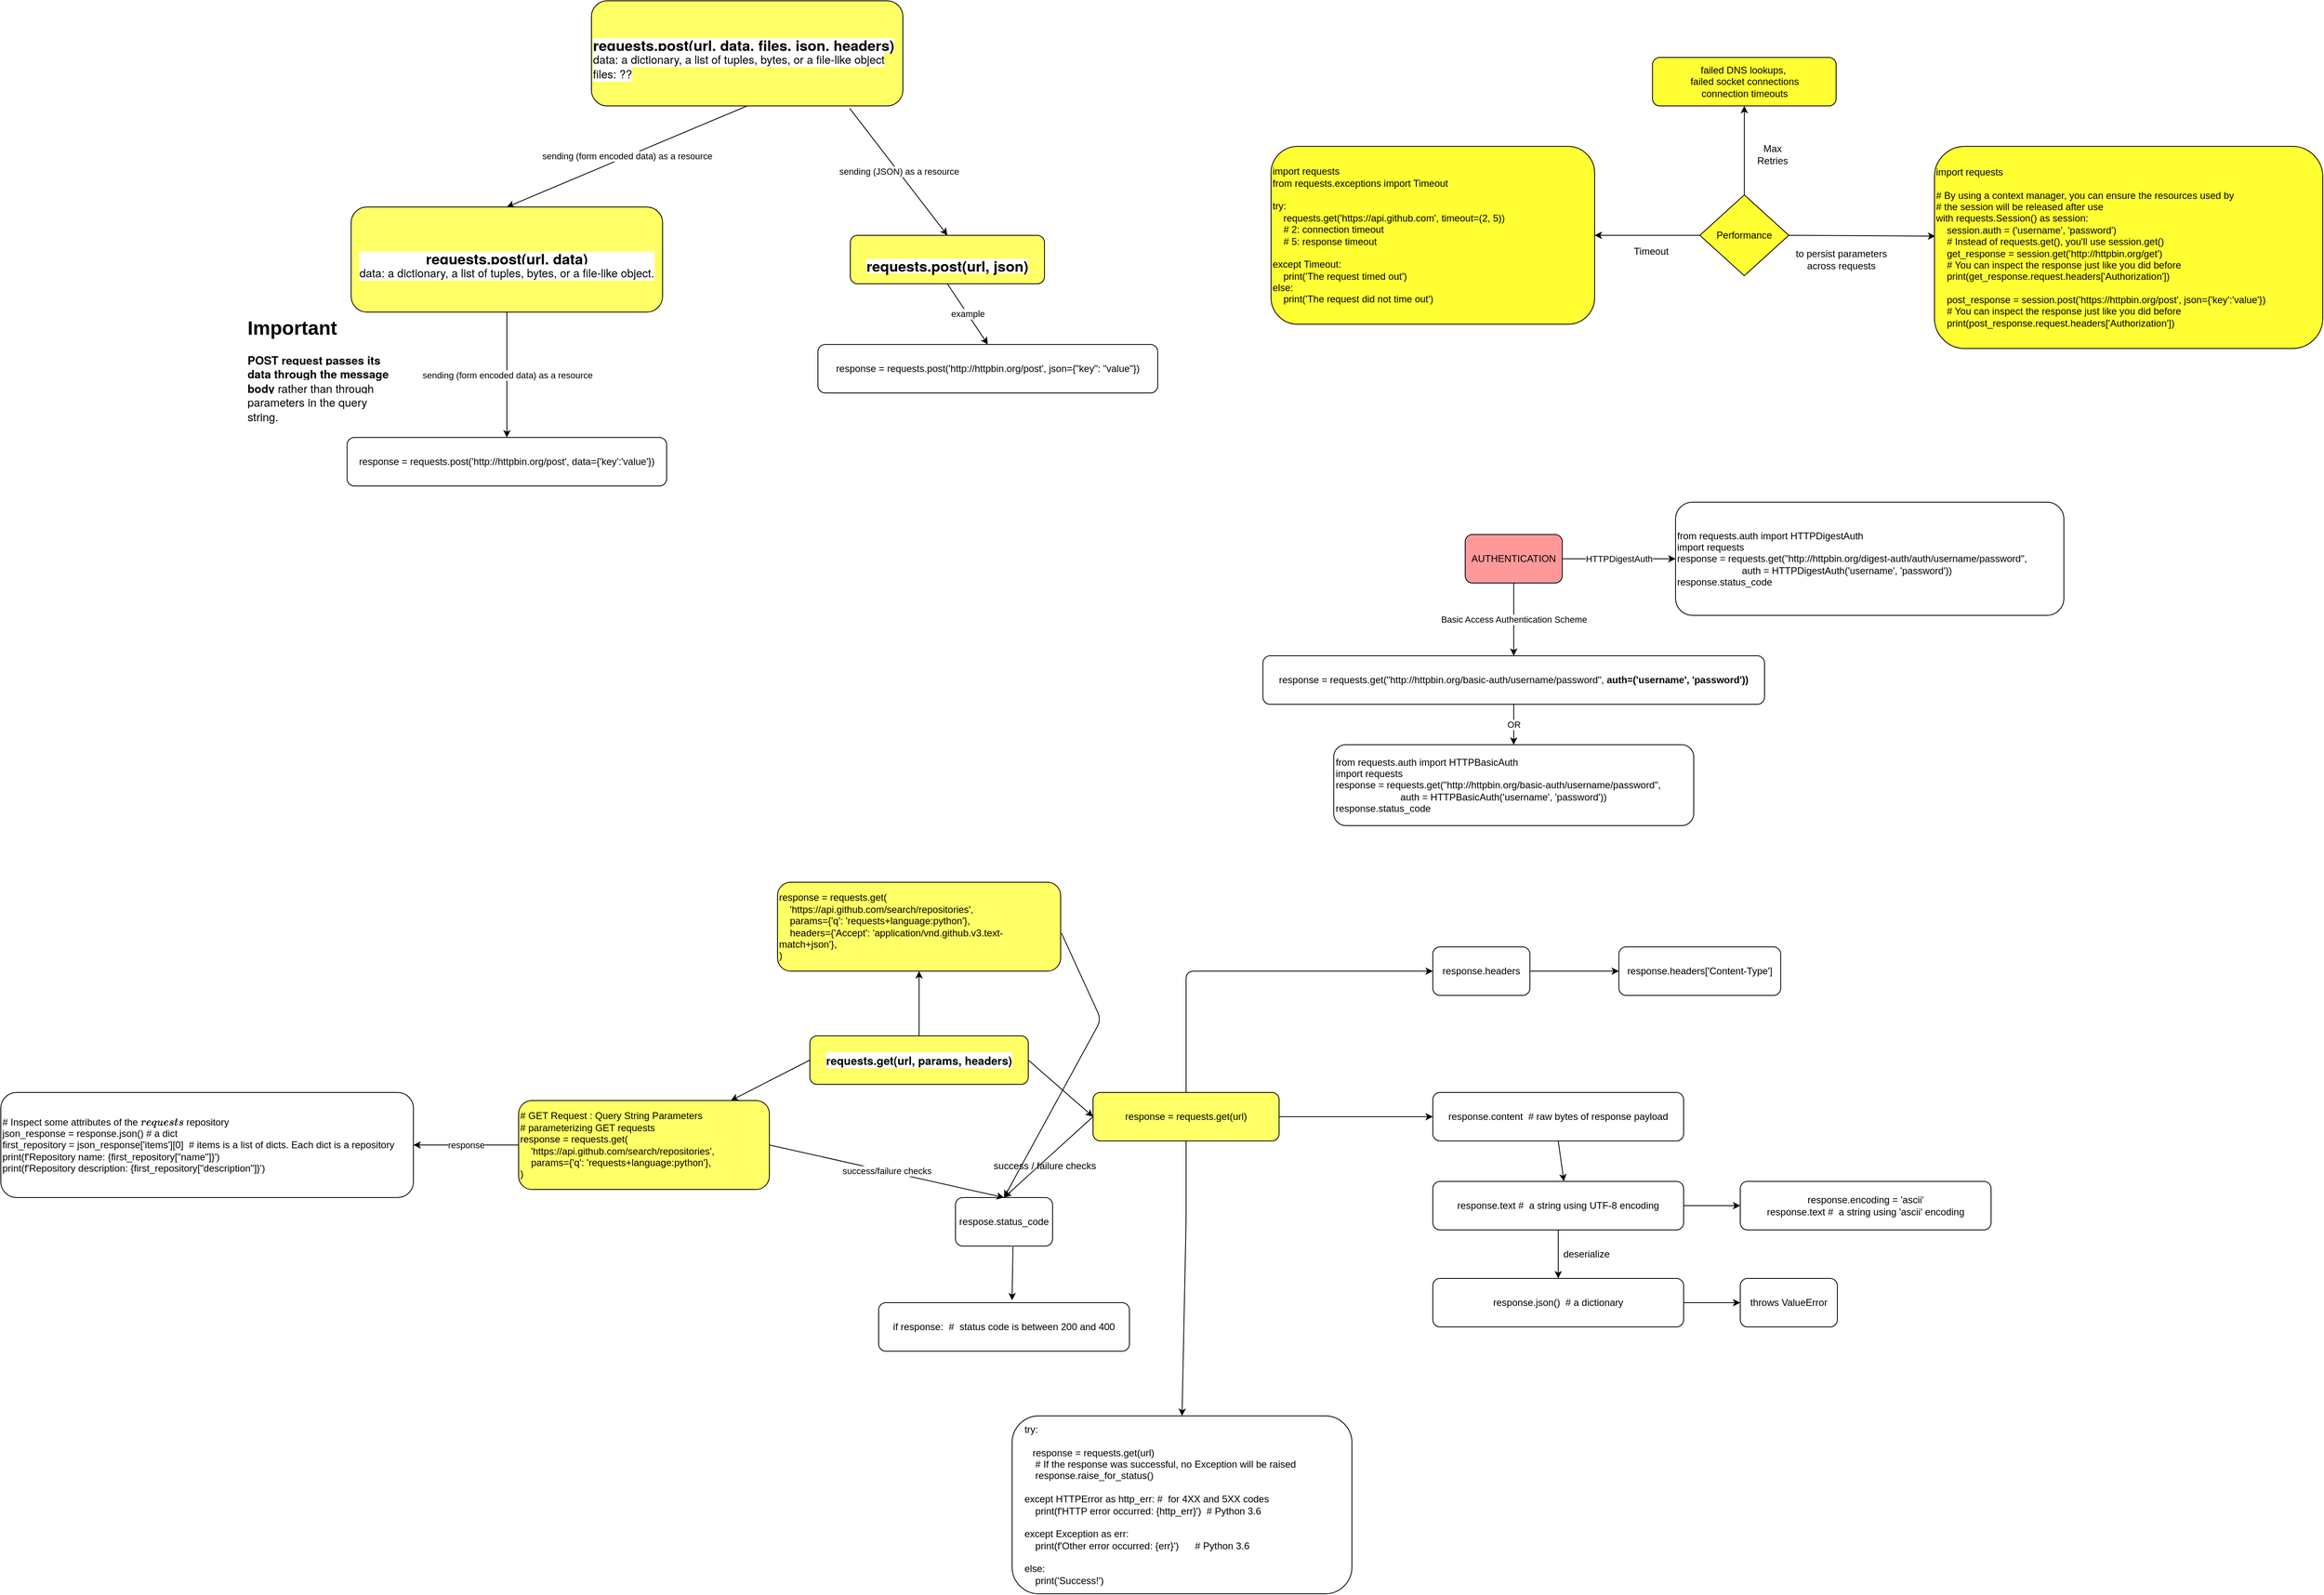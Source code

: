 <mxfile version="12.9.9" type="device"><diagram id="O0fnSDkYo7aZcbcoALzo" name="Page-1"><mxGraphModel dx="3281" dy="3011" grid="1" gridSize="10" guides="1" tooltips="1" connect="1" arrows="1" fold="1" page="1" pageScale="1" pageWidth="850" pageHeight="1100" math="0" shadow="0"><root><mxCell id="0"/><mxCell id="1" parent="0"/><mxCell id="9bj4WImg6b65gLE67GQR-13" style="edgeStyle=orthogonalEdgeStyle;rounded=0;orthogonalLoop=1;jettySize=auto;html=1;exitX=1;exitY=0.5;exitDx=0;exitDy=0;entryX=0;entryY=0.5;entryDx=0;entryDy=0;" parent="1" source="9bj4WImg6b65gLE67GQR-1" target="9bj4WImg6b65gLE67GQR-8" edge="1"><mxGeometry relative="1" as="geometry"/></mxCell><mxCell id="9bj4WImg6b65gLE67GQR-1" value="response = requests.get(url)" style="rounded=1;whiteSpace=wrap;html=1;fillColor=#FFFF66;" parent="1" vertex="1"><mxGeometry x="300" y="120" width="230" height="60" as="geometry"/></mxCell><mxCell id="9bj4WImg6b65gLE67GQR-2" value="respose.status_code" style="rounded=1;whiteSpace=wrap;html=1;" parent="1" vertex="1"><mxGeometry x="130" y="250" width="120" height="60" as="geometry"/></mxCell><mxCell id="9bj4WImg6b65gLE67GQR-3" value="" style="endArrow=classic;html=1;entryX=0.5;entryY=0;entryDx=0;entryDy=0;exitX=0;exitY=0.5;exitDx=0;exitDy=0;" parent="1" source="9bj4WImg6b65gLE67GQR-1" target="9bj4WImg6b65gLE67GQR-2" edge="1"><mxGeometry width="50" height="50" relative="1" as="geometry"><mxPoint x="400" y="330" as="sourcePoint"/><mxPoint x="450" y="280" as="targetPoint"/></mxGeometry></mxCell><mxCell id="9bj4WImg6b65gLE67GQR-23" value="success / failure checks" style="text;html=1;align=center;verticalAlign=middle;resizable=0;points=[];" parent="9bj4WImg6b65gLE67GQR-3" vertex="1" connectable="0"><mxGeometry x="0.149" y="5" relative="1" as="geometry"><mxPoint as="offset"/></mxGeometry></mxCell><mxCell id="9bj4WImg6b65gLE67GQR-4" value="" style="endArrow=classic;html=1;exitX=0.592;exitY=1.017;exitDx=0;exitDy=0;exitPerimeter=0;entryX=0.532;entryY=-0.05;entryDx=0;entryDy=0;entryPerimeter=0;" parent="1" source="9bj4WImg6b65gLE67GQR-2" target="9bj4WImg6b65gLE67GQR-5" edge="1"><mxGeometry width="50" height="50" relative="1" as="geometry"><mxPoint x="400" y="330" as="sourcePoint"/><mxPoint x="360" y="280" as="targetPoint"/></mxGeometry></mxCell><mxCell id="9bj4WImg6b65gLE67GQR-5" value="if response:&amp;nbsp; #&amp;nbsp; status code is between 200 and 400" style="rounded=1;whiteSpace=wrap;html=1;" parent="1" vertex="1"><mxGeometry x="35" y="380" width="310" height="60" as="geometry"/></mxCell><mxCell id="9bj4WImg6b65gLE67GQR-6" value="&lt;div&gt;&amp;nbsp; &amp;nbsp; try:&lt;/div&gt;&lt;div&gt;&amp;nbsp; &amp;nbsp; &amp;nbsp; &amp;nbsp;&amp;nbsp;&lt;/div&gt;&lt;div&gt;&amp;nbsp; &amp;nbsp; &amp;nbsp; &amp;nbsp;response = requests.get(url)&lt;/div&gt;&lt;div&gt;&amp;nbsp; &amp;nbsp; &amp;nbsp; &amp;nbsp; # If the response was successful, no Exception will be raised&lt;/div&gt;&lt;div&gt;&amp;nbsp; &amp;nbsp; &amp;nbsp; &amp;nbsp; response.raise_for_status()&lt;/div&gt;&lt;div&gt;&lt;br&gt;&lt;/div&gt;&lt;div&gt;&amp;nbsp; &amp;nbsp; except HTTPError as http_err: #&amp;nbsp; for 4XX and 5XX codes&lt;/div&gt;&lt;div&gt;&amp;nbsp; &amp;nbsp; &amp;nbsp; &amp;nbsp; print(f'HTTP error occurred: {http_err}')&amp;nbsp; # Python 3.6&lt;/div&gt;&lt;div&gt;&lt;br&gt;&lt;/div&gt;&lt;div&gt;&amp;nbsp; &amp;nbsp; except Exception as err:&lt;/div&gt;&lt;div&gt;&amp;nbsp; &amp;nbsp; &amp;nbsp; &amp;nbsp; print(f'Other error occurred: {err}')&amp;nbsp; &amp;nbsp; &amp;nbsp; # Python 3.6&lt;/div&gt;&lt;div&gt;&lt;br&gt;&lt;/div&gt;&lt;div&gt;&amp;nbsp; &amp;nbsp; else:&lt;/div&gt;&lt;div&gt;&amp;nbsp; &amp;nbsp; &amp;nbsp; &amp;nbsp; print('Success!')&lt;/div&gt;" style="rounded=1;whiteSpace=wrap;html=1;align=left;" parent="1" vertex="1"><mxGeometry x="200" y="520" width="420" height="220" as="geometry"/></mxCell><mxCell id="9bj4WImg6b65gLE67GQR-7" value="" style="endArrow=classic;html=1;exitX=0.5;exitY=1;exitDx=0;exitDy=0;entryX=0.5;entryY=0;entryDx=0;entryDy=0;" parent="1" source="9bj4WImg6b65gLE67GQR-1" target="9bj4WImg6b65gLE67GQR-6" edge="1"><mxGeometry width="50" height="50" relative="1" as="geometry"><mxPoint x="560" y="210" as="sourcePoint"/><mxPoint x="610" y="160" as="targetPoint"/><Array as="points"><mxPoint x="415" y="280"/></Array></mxGeometry></mxCell><mxCell id="9bj4WImg6b65gLE67GQR-8" value="response.content&amp;nbsp; # raw bytes of response payload" style="rounded=1;whiteSpace=wrap;html=1;" parent="1" vertex="1"><mxGeometry x="720" y="120" width="310" height="60" as="geometry"/></mxCell><mxCell id="9bj4WImg6b65gLE67GQR-9" value="response.text #&amp;nbsp;&amp;nbsp;a string using UTF-8 encoding" style="rounded=1;whiteSpace=wrap;html=1;" parent="1" vertex="1"><mxGeometry x="720" y="230" width="310" height="60" as="geometry"/></mxCell><mxCell id="9bj4WImg6b65gLE67GQR-12" value="" style="endArrow=classic;html=1;exitX=0.5;exitY=1;exitDx=0;exitDy=0;" parent="1" source="9bj4WImg6b65gLE67GQR-8" edge="1"><mxGeometry width="50" height="50" relative="1" as="geometry"><mxPoint x="660" y="330" as="sourcePoint"/><mxPoint x="882" y="230" as="targetPoint"/></mxGeometry></mxCell><mxCell id="9bj4WImg6b65gLE67GQR-14" value="response.encoding = 'ascii'&lt;br&gt;response.text #&amp;nbsp;&amp;nbsp;a string using 'ascii' encoding" style="rounded=1;whiteSpace=wrap;html=1;" parent="1" vertex="1"><mxGeometry x="1100" y="230" width="310" height="60" as="geometry"/></mxCell><mxCell id="9bj4WImg6b65gLE67GQR-15" value="" style="endArrow=classic;html=1;exitX=1;exitY=0.5;exitDx=0;exitDy=0;entryX=0;entryY=0.5;entryDx=0;entryDy=0;" parent="1" source="9bj4WImg6b65gLE67GQR-9" target="9bj4WImg6b65gLE67GQR-14" edge="1"><mxGeometry width="50" height="50" relative="1" as="geometry"><mxPoint x="660" y="330" as="sourcePoint"/><mxPoint x="710" y="280" as="targetPoint"/></mxGeometry></mxCell><mxCell id="9bj4WImg6b65gLE67GQR-16" value="" style="endArrow=classic;html=1;exitX=0.5;exitY=1;exitDx=0;exitDy=0;" parent="1" source="9bj4WImg6b65gLE67GQR-9" edge="1"><mxGeometry width="50" height="50" relative="1" as="geometry"><mxPoint x="820" y="330" as="sourcePoint"/><mxPoint x="875" y="350" as="targetPoint"/></mxGeometry></mxCell><mxCell id="9bj4WImg6b65gLE67GQR-17" value="response.json()&amp;nbsp; # a dictionary" style="rounded=1;whiteSpace=wrap;html=1;" parent="1" vertex="1"><mxGeometry x="720" y="350" width="310" height="60" as="geometry"/></mxCell><mxCell id="9bj4WImg6b65gLE67GQR-18" value="deserialize" style="text;html=1;strokeColor=none;fillColor=none;align=center;verticalAlign=middle;whiteSpace=wrap;rounded=0;" parent="1" vertex="1"><mxGeometry x="890" y="310" width="40" height="20" as="geometry"/></mxCell><mxCell id="9bj4WImg6b65gLE67GQR-21" value="" style="endArrow=classic;html=1;" parent="1" edge="1"><mxGeometry width="50" height="50" relative="1" as="geometry"><mxPoint x="1030" y="380" as="sourcePoint"/><mxPoint x="1100" y="380" as="targetPoint"/></mxGeometry></mxCell><mxCell id="9bj4WImg6b65gLE67GQR-22" value="throws&amp;nbsp;ValueError" style="rounded=1;whiteSpace=wrap;html=1;" parent="1" vertex="1"><mxGeometry x="1100" y="350" width="120" height="60" as="geometry"/></mxCell><mxCell id="9bj4WImg6b65gLE67GQR-24" value="response.headers" style="rounded=1;whiteSpace=wrap;html=1;" parent="1" vertex="1"><mxGeometry x="720" y="-60" width="120" height="60" as="geometry"/></mxCell><mxCell id="9bj4WImg6b65gLE67GQR-25" value="response.headers['Content-Type']" style="rounded=1;whiteSpace=wrap;html=1;" parent="1" vertex="1"><mxGeometry x="950" y="-60" width="200" height="60" as="geometry"/></mxCell><mxCell id="9bj4WImg6b65gLE67GQR-26" value="" style="endArrow=classic;html=1;entryX=0;entryY=0.5;entryDx=0;entryDy=0;" parent="1" source="9bj4WImg6b65gLE67GQR-24" target="9bj4WImg6b65gLE67GQR-25" edge="1"><mxGeometry width="50" height="50" relative="1" as="geometry"><mxPoint x="850" y="-10" as="sourcePoint"/><mxPoint x="900" y="-60" as="targetPoint"/></mxGeometry></mxCell><mxCell id="9bj4WImg6b65gLE67GQR-27" value="" style="endArrow=classic;html=1;entryX=0;entryY=0.5;entryDx=0;entryDy=0;exitX=0.5;exitY=0;exitDx=0;exitDy=0;" parent="1" source="9bj4WImg6b65gLE67GQR-1" target="9bj4WImg6b65gLE67GQR-24" edge="1"><mxGeometry width="50" height="50" relative="1" as="geometry"><mxPoint x="410" y="100" as="sourcePoint"/><mxPoint x="460" y="50" as="targetPoint"/><Array as="points"><mxPoint x="415" y="-30"/></Array></mxGeometry></mxCell><mxCell id="9bj4WImg6b65gLE67GQR-28" value="&lt;div&gt;#&amp;nbsp;GET Request : Query String Parameters&lt;/div&gt;&lt;div&gt;#&amp;nbsp;parameterizing GET requests&lt;/div&gt;&lt;div&gt;response = requests.get(&lt;/div&gt;&lt;div&gt;&amp;nbsp; &amp;nbsp; 'https://api.github.com/search/repositories',&lt;/div&gt;&lt;div&gt;&amp;nbsp; &amp;nbsp; params={'q': 'requests+language:python'},&lt;/div&gt;&lt;div&gt;)&lt;/div&gt;" style="rounded=1;whiteSpace=wrap;html=1;align=left;fillColor=#FFFF66;" parent="1" vertex="1"><mxGeometry x="-410" y="130" width="310" height="110" as="geometry"/></mxCell><mxCell id="9bj4WImg6b65gLE67GQR-29" value="success/failure checks" style="endArrow=classic;html=1;exitX=1;exitY=0.5;exitDx=0;exitDy=0;entryX=0.5;entryY=0;entryDx=0;entryDy=0;" parent="1" source="9bj4WImg6b65gLE67GQR-28" target="9bj4WImg6b65gLE67GQR-2" edge="1"><mxGeometry width="50" height="50" relative="1" as="geometry"><mxPoint x="30" y="170" as="sourcePoint"/><mxPoint x="80" y="120" as="targetPoint"/></mxGeometry></mxCell><mxCell id="9bj4WImg6b65gLE67GQR-31" value="&lt;div&gt;# Inspect some attributes of the `requests` repository&lt;/div&gt;&lt;div&gt;json_response = response.json() # a dict&lt;/div&gt;&lt;div&gt;first_repository = json_response['items'][0]&amp;nbsp; # items is a list of dicts. Each dict is a repository&lt;/div&gt;&lt;div&gt;print(f'Repository name: {first_repository[&quot;name&quot;]}')&amp;nbsp;&amp;nbsp;&lt;/div&gt;&lt;div&gt;print(f'Repository description: {first_repository[&quot;description&quot;]}')&lt;/div&gt;" style="rounded=1;whiteSpace=wrap;html=1;align=left;" parent="1" vertex="1"><mxGeometry x="-1050" y="120" width="510" height="130" as="geometry"/></mxCell><mxCell id="9bj4WImg6b65gLE67GQR-32" value="response" style="endArrow=classic;html=1;exitX=0;exitY=0.5;exitDx=0;exitDy=0;" parent="1" source="9bj4WImg6b65gLE67GQR-28" target="9bj4WImg6b65gLE67GQR-31" edge="1"><mxGeometry width="50" height="50" relative="1" as="geometry"><mxPoint x="-470" y="150" as="sourcePoint"/><mxPoint x="-420" y="100" as="targetPoint"/></mxGeometry></mxCell><mxCell id="9bj4WImg6b65gLE67GQR-33" value="&lt;strong style=&quot;box-sizing: border-box ; font-family: &amp;#34;helvetica neue&amp;#34; , &amp;#34;helvetica&amp;#34; , &amp;#34;arial&amp;#34; , sans-serif ; font-size: 14px ; text-align: left ; background-color: rgb(255 , 255 , 255)&quot;&gt;requests.get(url, params, headers)&lt;/strong&gt;" style="rounded=1;whiteSpace=wrap;html=1;fillColor=#FFFF66;" parent="1" vertex="1"><mxGeometry x="-50" y="50" width="270" height="60" as="geometry"/></mxCell><mxCell id="9bj4WImg6b65gLE67GQR-34" value="" style="endArrow=classic;html=1;entryX=0;entryY=0.5;entryDx=0;entryDy=0;exitX=1;exitY=0.5;exitDx=0;exitDy=0;" parent="1" source="9bj4WImg6b65gLE67GQR-33" target="9bj4WImg6b65gLE67GQR-1" edge="1"><mxGeometry width="50" height="50" relative="1" as="geometry"><mxPoint x="230" y="170" as="sourcePoint"/><mxPoint x="280" y="120" as="targetPoint"/></mxGeometry></mxCell><mxCell id="9bj4WImg6b65gLE67GQR-35" value="" style="endArrow=classic;html=1;exitX=0;exitY=0.5;exitDx=0;exitDy=0;" parent="1" source="9bj4WImg6b65gLE67GQR-33" target="9bj4WImg6b65gLE67GQR-28" edge="1"><mxGeometry width="50" height="50" relative="1" as="geometry"><mxPoint x="-60" y="170" as="sourcePoint"/><mxPoint x="10" y="120" as="targetPoint"/></mxGeometry></mxCell><mxCell id="9bj4WImg6b65gLE67GQR-37" value="&lt;div&gt;response = requests.get(&lt;/div&gt;&lt;div&gt;&amp;nbsp; &amp;nbsp; 'https://api.github.com/search/repositories',&lt;/div&gt;&lt;div&gt;&amp;nbsp; &amp;nbsp; params={'q': 'requests+language:python'},&lt;/div&gt;&lt;div&gt;&amp;nbsp; &amp;nbsp; headers={'Accept': 'application/vnd.github.v3.text-match+json'},&lt;/div&gt;&lt;div&gt;)&lt;/div&gt;" style="rounded=1;whiteSpace=wrap;html=1;fillColor=#FFFF66;align=left;" parent="1" vertex="1"><mxGeometry x="-90" y="-140" width="350" height="110" as="geometry"/></mxCell><mxCell id="9bj4WImg6b65gLE67GQR-38" value="" style="endArrow=classic;html=1;exitX=0.5;exitY=0;exitDx=0;exitDy=0;entryX=0.5;entryY=1;entryDx=0;entryDy=0;" parent="1" source="9bj4WImg6b65gLE67GQR-33" target="9bj4WImg6b65gLE67GQR-37" edge="1"><mxGeometry width="50" height="50" relative="1" as="geometry"><mxPoint x="60" y="20" as="sourcePoint"/><mxPoint x="110" y="-30" as="targetPoint"/></mxGeometry></mxCell><mxCell id="9bj4WImg6b65gLE67GQR-39" value="" style="endArrow=classic;html=1;exitX=1.003;exitY=0.573;exitDx=0;exitDy=0;exitPerimeter=0;entryX=0.5;entryY=0;entryDx=0;entryDy=0;" parent="1" source="9bj4WImg6b65gLE67GQR-37" target="9bj4WImg6b65gLE67GQR-2" edge="1"><mxGeometry width="50" height="50" relative="1" as="geometry"><mxPoint x="290" y="-60" as="sourcePoint"/><mxPoint x="340" y="-110" as="targetPoint"/><Array as="points"><mxPoint x="310" y="30"/></Array></mxGeometry></mxCell><mxCell id="9bj4WImg6b65gLE67GQR-40" value="&lt;h3 id=&quot;requests.post(url,-data)-sending-form-encoded-data-as-a-resource&quot; style=&quot;box-sizing: border-box ; font-family: &amp;#34;helvetica neue&amp;#34; , &amp;#34;helvetica&amp;#34; , &amp;#34;arial&amp;#34; , sans-serif ; line-height: 1 ; margin: 0.777em 0px 0px ; font-size: 18.004px ; background-color: rgb(255 , 255 , 255)&quot;&gt;requests.post(url, data)&lt;/h3&gt;&lt;div&gt;&lt;span style=&quot;font-family: &amp;#34;helvetica neue&amp;#34; , &amp;#34;helvetica&amp;#34; , &amp;#34;arial&amp;#34; , sans-serif ; font-size: 14px ; text-align: left ; background-color: rgb(255 , 255 , 255)&quot;&gt;data: a dictionary, a list of tuples, bytes, or a file-like object.&lt;/span&gt;&lt;br&gt;&lt;/div&gt;" style="rounded=1;whiteSpace=wrap;html=1;fillColor=#FFFF66;" parent="1" vertex="1"><mxGeometry x="-617" y="-975" width="385" height="130" as="geometry"/></mxCell><mxCell id="9bj4WImg6b65gLE67GQR-41" value="response = requests.post('http://httpbin.org/post', data={'key':'value'})" style="rounded=1;whiteSpace=wrap;html=1;fillColor=#FFFFFF;" parent="1" vertex="1"><mxGeometry x="-622" y="-690" width="395" height="60" as="geometry"/></mxCell><mxCell id="9bj4WImg6b65gLE67GQR-42" value="sending (form encoded data) as a resource" style="endArrow=classic;html=1;exitX=0.5;exitY=1;exitDx=0;exitDy=0;entryX=0.5;entryY=0;entryDx=0;entryDy=0;" parent="1" source="9bj4WImg6b65gLE67GQR-47" target="9bj4WImg6b65gLE67GQR-40" edge="1"><mxGeometry width="50" height="50" relative="1" as="geometry"><mxPoint x="-440" y="-700" as="sourcePoint"/><mxPoint x="-390" y="-750" as="targetPoint"/></mxGeometry></mxCell><mxCell id="9bj4WImg6b65gLE67GQR-43" value="&lt;h1&gt;Important&lt;/h1&gt;&lt;p&gt;&lt;strong style=&quot;box-sizing: border-box ; font-family: &amp;#34;helvetica neue&amp;#34; , &amp;#34;helvetica&amp;#34; , &amp;#34;arial&amp;#34; , sans-serif ; font-size: 14px ; background-color: rgb(255 , 255 , 255)&quot;&gt;POST request passes its data through the message body&lt;/strong&gt;&lt;span style=&quot;font-family: &amp;#34;helvetica neue&amp;#34; , &amp;#34;helvetica&amp;#34; , &amp;#34;arial&amp;#34; , sans-serif ; font-size: 14px ; background-color: rgb(255 , 255 , 255)&quot;&gt;&amp;nbsp;rather than through parameters in the query string.&lt;/span&gt;&lt;br&gt;&lt;/p&gt;" style="text;html=1;strokeColor=none;fillColor=none;spacing=5;spacingTop=-20;whiteSpace=wrap;overflow=hidden;rounded=0;" parent="1" vertex="1"><mxGeometry x="-750" y="-845" width="190" height="140" as="geometry"/></mxCell><mxCell id="9bj4WImg6b65gLE67GQR-45" value="&lt;h3 id=&quot;requests.post(url,-json)-sending-JSON-as-a-resource&quot; style=&quot;box-sizing: border-box ; font-family: &amp;#34;helvetica neue&amp;#34; , &amp;#34;helvetica&amp;#34; , &amp;#34;arial&amp;#34; , sans-serif ; line-height: 1 ; margin: 0.777em 0px 0px ; font-size: 18.004px ; background-color: rgb(255 , 255 , 255)&quot;&gt;requests.post(url, json)&lt;/h3&gt;" style="rounded=1;whiteSpace=wrap;html=1;fillColor=#FFFF66;" parent="1" vertex="1"><mxGeometry y="-940" width="240" height="60" as="geometry"/></mxCell><mxCell id="9bj4WImg6b65gLE67GQR-46" value="sending (JSON) as a resource" style="endArrow=classic;html=1;exitX=0.829;exitY=1.023;exitDx=0;exitDy=0;entryX=0.5;entryY=0;entryDx=0;entryDy=0;exitPerimeter=0;" parent="1" source="9bj4WImg6b65gLE67GQR-47" target="9bj4WImg6b65gLE67GQR-45" edge="1"><mxGeometry width="50" height="50" relative="1" as="geometry"><mxPoint x="-180" y="-820" as="sourcePoint"/><mxPoint x="-130" y="-870" as="targetPoint"/></mxGeometry></mxCell><mxCell id="9bj4WImg6b65gLE67GQR-47" value="&lt;h3 id=&quot;requests.post(url,-data)-sending-form-encoded-data-as-a-resource&quot; style=&quot;box-sizing: border-box ; font-family: &amp;#34;helvetica neue&amp;#34; , &amp;#34;helvetica&amp;#34; , &amp;#34;arial&amp;#34; , sans-serif ; line-height: 1 ; margin: 0.777em 0px 0px ; font-size: 18.004px ; background-color: rgb(255 , 255 , 255)&quot;&gt;requests.post(url, data, files, json, headers)&lt;/h3&gt;&lt;div&gt;&lt;span style=&quot;font-family: &amp;#34;helvetica neue&amp;#34; , &amp;#34;helvetica&amp;#34; , &amp;#34;arial&amp;#34; , sans-serif ; font-size: 14px ; background-color: rgb(255 , 255 , 255)&quot;&gt;data: a dictionary, a list of tuples, bytes, or a file-like object&lt;/span&gt;&lt;br&gt;&lt;/div&gt;&lt;div&gt;&lt;span style=&quot;font-family: &amp;#34;helvetica neue&amp;#34; , &amp;#34;helvetica&amp;#34; , &amp;#34;arial&amp;#34; , sans-serif ; font-size: 14px ; background-color: rgb(255 , 255 , 255)&quot;&gt;files: ??&lt;/span&gt;&lt;/div&gt;" style="rounded=1;whiteSpace=wrap;html=1;fillColor=#FFFF66;align=left;" parent="1" vertex="1"><mxGeometry x="-320" y="-1230" width="385" height="130" as="geometry"/></mxCell><mxCell id="9bj4WImg6b65gLE67GQR-48" value="sending (form encoded data) as a resource" style="endArrow=classic;html=1;exitX=0.5;exitY=1;exitDx=0;exitDy=0;entryX=0.5;entryY=0;entryDx=0;entryDy=0;" parent="1" source="9bj4WImg6b65gLE67GQR-40" target="9bj4WImg6b65gLE67GQR-41" edge="1"><mxGeometry width="50" height="50" relative="1" as="geometry"><mxPoint x="-450" y="-770" as="sourcePoint"/><mxPoint x="-400" y="-820" as="targetPoint"/></mxGeometry></mxCell><mxCell id="9bj4WImg6b65gLE67GQR-49" value="response = requests.post('http://httpbin.org/post', json={&quot;key&quot;: &quot;value&quot;})" style="rounded=1;whiteSpace=wrap;html=1;fillColor=#FFFFFF;" parent="1" vertex="1"><mxGeometry x="-40" y="-805" width="420" height="60" as="geometry"/></mxCell><mxCell id="9bj4WImg6b65gLE67GQR-50" value="example" style="endArrow=classic;html=1;entryX=0.5;entryY=0;entryDx=0;entryDy=0;exitX=0.5;exitY=1;exitDx=0;exitDy=0;" parent="1" source="9bj4WImg6b65gLE67GQR-45" target="9bj4WImg6b65gLE67GQR-49" edge="1"><mxGeometry width="50" height="50" relative="1" as="geometry"><mxPoint x="160" y="-630" as="sourcePoint"/><mxPoint x="210" y="-680" as="targetPoint"/></mxGeometry></mxCell><mxCell id="9bj4WImg6b65gLE67GQR-51" value="AUTHENTICATION" style="rounded=1;whiteSpace=wrap;html=1;fillColor=#FF9999;" parent="1" vertex="1"><mxGeometry x="760" y="-570" width="120" height="60" as="geometry"/></mxCell><mxCell id="9bj4WImg6b65gLE67GQR-52" value="response = requests.get(&quot;http://httpbin.org/basic-auth/username/password&quot;, &lt;b&gt;auth=('username', 'password'))&lt;/b&gt;" style="rounded=1;whiteSpace=wrap;html=1;fillColor=#FFFFFF;" parent="1" vertex="1"><mxGeometry x="510" y="-420" width="620" height="60" as="geometry"/></mxCell><mxCell id="9bj4WImg6b65gLE67GQR-53" value="Basic Access Authentication Scheme" style="endArrow=classic;html=1;entryX=0.5;entryY=0;entryDx=0;entryDy=0;exitX=0.5;exitY=1;exitDx=0;exitDy=0;" parent="1" source="9bj4WImg6b65gLE67GQR-51" target="9bj4WImg6b65gLE67GQR-52" edge="1"><mxGeometry width="50" height="50" relative="1" as="geometry"><mxPoint x="750" y="-430" as="sourcePoint"/><mxPoint x="800" y="-480" as="targetPoint"/></mxGeometry></mxCell><mxCell id="9bj4WImg6b65gLE67GQR-54" value="&lt;div&gt;from requests.auth import HTTPBasicAuth&lt;/div&gt;&lt;div&gt;import requests&lt;/div&gt;&lt;div&gt;response = requests.get(&quot;http://httpbin.org/basic-auth/username/password&quot;,&amp;nbsp;&lt;/div&gt;&lt;div&gt;&amp;nbsp; &amp;nbsp; &amp;nbsp; &amp;nbsp; &amp;nbsp; &amp;nbsp; &amp;nbsp; &amp;nbsp; &amp;nbsp; &amp;nbsp; &amp;nbsp; &amp;nbsp; auth = HTTPBasicAuth('username', 'password'))&lt;/div&gt;&lt;div&gt;response.status_code&lt;/div&gt;" style="rounded=1;whiteSpace=wrap;html=1;fillColor=#FFFFFF;align=left;" parent="1" vertex="1"><mxGeometry x="597.5" y="-310" width="445" height="100" as="geometry"/></mxCell><mxCell id="9bj4WImg6b65gLE67GQR-55" value="OR" style="endArrow=classic;html=1;entryX=0.5;entryY=0;entryDx=0;entryDy=0;exitX=0.5;exitY=1;exitDx=0;exitDy=0;" parent="1" source="9bj4WImg6b65gLE67GQR-52" target="9bj4WImg6b65gLE67GQR-54" edge="1"><mxGeometry width="50" height="50" relative="1" as="geometry"><mxPoint x="390" y="-310" as="sourcePoint"/><mxPoint x="440" y="-360" as="targetPoint"/></mxGeometry></mxCell><mxCell id="9bj4WImg6b65gLE67GQR-56" value="HTTPDigestAuth" style="endArrow=classic;html=1;exitX=1;exitY=0.5;exitDx=0;exitDy=0;" parent="1" source="9bj4WImg6b65gLE67GQR-51" edge="1"><mxGeometry width="50" height="50" relative="1" as="geometry"><mxPoint x="960" y="-510" as="sourcePoint"/><mxPoint x="1020" y="-540" as="targetPoint"/></mxGeometry></mxCell><mxCell id="9bj4WImg6b65gLE67GQR-57" value="&lt;div&gt;from requests.auth import HTTPDigestAuth&lt;/div&gt;&lt;div&gt;import requests&lt;/div&gt;&lt;div&gt;response = requests.get(&quot;http://httpbin.org/digest-auth/auth/username/password&quot;,&amp;nbsp;&lt;/div&gt;&lt;div&gt;&amp;nbsp; &amp;nbsp; &amp;nbsp; &amp;nbsp; &amp;nbsp; &amp;nbsp; &amp;nbsp; &amp;nbsp; &amp;nbsp; &amp;nbsp; &amp;nbsp; &amp;nbsp; auth = HTTPDigestAuth('username', 'password'))&lt;/div&gt;&lt;div&gt;response.status_code&lt;/div&gt;" style="rounded=1;whiteSpace=wrap;html=1;fillColor=#FFFFFF;align=left;" parent="1" vertex="1"><mxGeometry x="1020" y="-610" width="480" height="140" as="geometry"/></mxCell><mxCell id="Fo5-rYZ3s0V1A6-InwYI-1" value="Performance" style="rhombus;whiteSpace=wrap;html=1;fillColor=#FFFF33;" parent="1" vertex="1"><mxGeometry x="1050" y="-990" width="110" height="100" as="geometry"/></mxCell><mxCell id="Fo5-rYZ3s0V1A6-InwYI-2" value="&lt;div&gt;import requests&lt;/div&gt;&lt;div&gt;from requests.exceptions import Timeout&lt;/div&gt;&lt;div&gt;&lt;br&gt;&lt;/div&gt;&lt;div&gt;try:&lt;/div&gt;&lt;div&gt;&amp;nbsp; &amp;nbsp; requests.get('https://api.github.com', timeout=(2, 5))&lt;/div&gt;&lt;div&gt;&amp;nbsp; &amp;nbsp; # 2: connection timeout&lt;/div&gt;&lt;div&gt;&amp;nbsp; &amp;nbsp; # 5: response timeout&lt;/div&gt;&lt;div&gt;&lt;br&gt;&lt;/div&gt;&lt;div&gt;except Timeout:&lt;/div&gt;&lt;div&gt;&amp;nbsp; &amp;nbsp; print('The request timed out')&lt;/div&gt;&lt;div&gt;else:&lt;/div&gt;&lt;div&gt;&amp;nbsp; &amp;nbsp; print('The request did not time out')&lt;/div&gt;" style="rounded=1;whiteSpace=wrap;html=1;fillColor=#FFFF33;align=left;" parent="1" vertex="1"><mxGeometry x="520" y="-1050" width="400" height="220" as="geometry"/></mxCell><mxCell id="Fo5-rYZ3s0V1A6-InwYI-3" value="" style="endArrow=classic;html=1;exitX=0;exitY=0.5;exitDx=0;exitDy=0;entryX=1;entryY=0.5;entryDx=0;entryDy=0;" parent="1" source="Fo5-rYZ3s0V1A6-InwYI-1" target="Fo5-rYZ3s0V1A6-InwYI-2" edge="1"><mxGeometry width="50" height="50" relative="1" as="geometry"><mxPoint x="1010" y="-840" as="sourcePoint"/><mxPoint x="1060" y="-890" as="targetPoint"/></mxGeometry></mxCell><mxCell id="Fo5-rYZ3s0V1A6-InwYI-5" value="&lt;span&gt;Timeout&lt;/span&gt;" style="text;html=1;strokeColor=none;fillColor=none;align=center;verticalAlign=middle;whiteSpace=wrap;rounded=0;" parent="1" vertex="1"><mxGeometry x="970" y="-930" width="40" height="20" as="geometry"/></mxCell><mxCell id="Fo5-rYZ3s0V1A6-InwYI-6" value="" style="endArrow=classic;html=1;exitX=1;exitY=0.5;exitDx=0;exitDy=0;entryX=0.002;entryY=0.444;entryDx=0;entryDy=0;entryPerimeter=0;" parent="1" source="Fo5-rYZ3s0V1A6-InwYI-1" target="Fo5-rYZ3s0V1A6-InwYI-8" edge="1"><mxGeometry width="50" height="50" relative="1" as="geometry"><mxPoint x="1190" y="-910" as="sourcePoint"/><mxPoint x="1310" y="-940" as="targetPoint"/></mxGeometry></mxCell><mxCell id="Fo5-rYZ3s0V1A6-InwYI-7" value="to persist parameters across requests" style="text;html=1;strokeColor=none;fillColor=none;align=center;verticalAlign=middle;whiteSpace=wrap;rounded=0;" parent="1" vertex="1"><mxGeometry x="1160" y="-920" width="130" height="20" as="geometry"/></mxCell><mxCell id="Fo5-rYZ3s0V1A6-InwYI-8" value="&lt;div&gt;import requests&lt;/div&gt;&lt;div&gt;&lt;br&gt;&lt;/div&gt;&lt;div&gt;# By using a context manager, you can ensure the resources used by&lt;/div&gt;&lt;div&gt;# the session will be released after use&lt;/div&gt;&lt;div&gt;with requests.Session() as session:&lt;/div&gt;&lt;div&gt;&amp;nbsp; &amp;nbsp; session.auth = ('username', 'password')&lt;/div&gt;&lt;div&gt;&amp;nbsp; &amp;nbsp; # Instead of requests.get(), you'll use session.get()&lt;/div&gt;&lt;div&gt;&amp;nbsp; &amp;nbsp; get_response = session.get('http://httpbin.org/get')&lt;/div&gt;&lt;div&gt;&amp;nbsp; &amp;nbsp; # You can inspect the response just like you did before&lt;/div&gt;&lt;div&gt;&amp;nbsp; &amp;nbsp; print(get_response.request.headers['Authorization'])&lt;/div&gt;&lt;div&gt;&amp;nbsp; &amp;nbsp;&amp;nbsp;&lt;/div&gt;&lt;div&gt;&amp;nbsp; &amp;nbsp; post_response = session.post('https://httpbin.org/post', json={'key':'value'})&lt;/div&gt;&lt;div&gt;&amp;nbsp; &amp;nbsp; # You can inspect the response just like you did before&lt;/div&gt;&lt;div&gt;&amp;nbsp; &amp;nbsp; print(post_response.request.headers['Authorization'])&lt;/div&gt;" style="rounded=1;whiteSpace=wrap;html=1;fillColor=#FFFF33;align=left;" parent="1" vertex="1"><mxGeometry x="1340" y="-1050" width="480" height="250" as="geometry"/></mxCell><mxCell id="Fo5-rYZ3s0V1A6-InwYI-9" value="" style="endArrow=classic;html=1;exitX=0.5;exitY=0;exitDx=0;exitDy=0;" parent="1" source="Fo5-rYZ3s0V1A6-InwYI-1" edge="1"><mxGeometry width="50" height="50" relative="1" as="geometry"><mxPoint x="1080" y="-980" as="sourcePoint"/><mxPoint x="1105" y="-1100" as="targetPoint"/></mxGeometry></mxCell><mxCell id="Fo5-rYZ3s0V1A6-InwYI-10" value="Max Retries" style="text;html=1;strokeColor=none;fillColor=none;align=center;verticalAlign=middle;whiteSpace=wrap;rounded=0;" parent="1" vertex="1"><mxGeometry x="1120" y="-1050" width="40" height="20" as="geometry"/></mxCell><mxCell id="Fo5-rYZ3s0V1A6-InwYI-12" value="&lt;div&gt;failed DNS lookups,&amp;nbsp;&lt;/div&gt;&lt;div&gt;failed socket connections&lt;/div&gt;&lt;div&gt;connection timeouts&lt;/div&gt;" style="rounded=1;whiteSpace=wrap;html=1;fillColor=#FFFF33;" parent="1" vertex="1"><mxGeometry x="991.5" y="-1160" width="227" height="60" as="geometry"/></mxCell></root></mxGraphModel></diagram></mxfile>